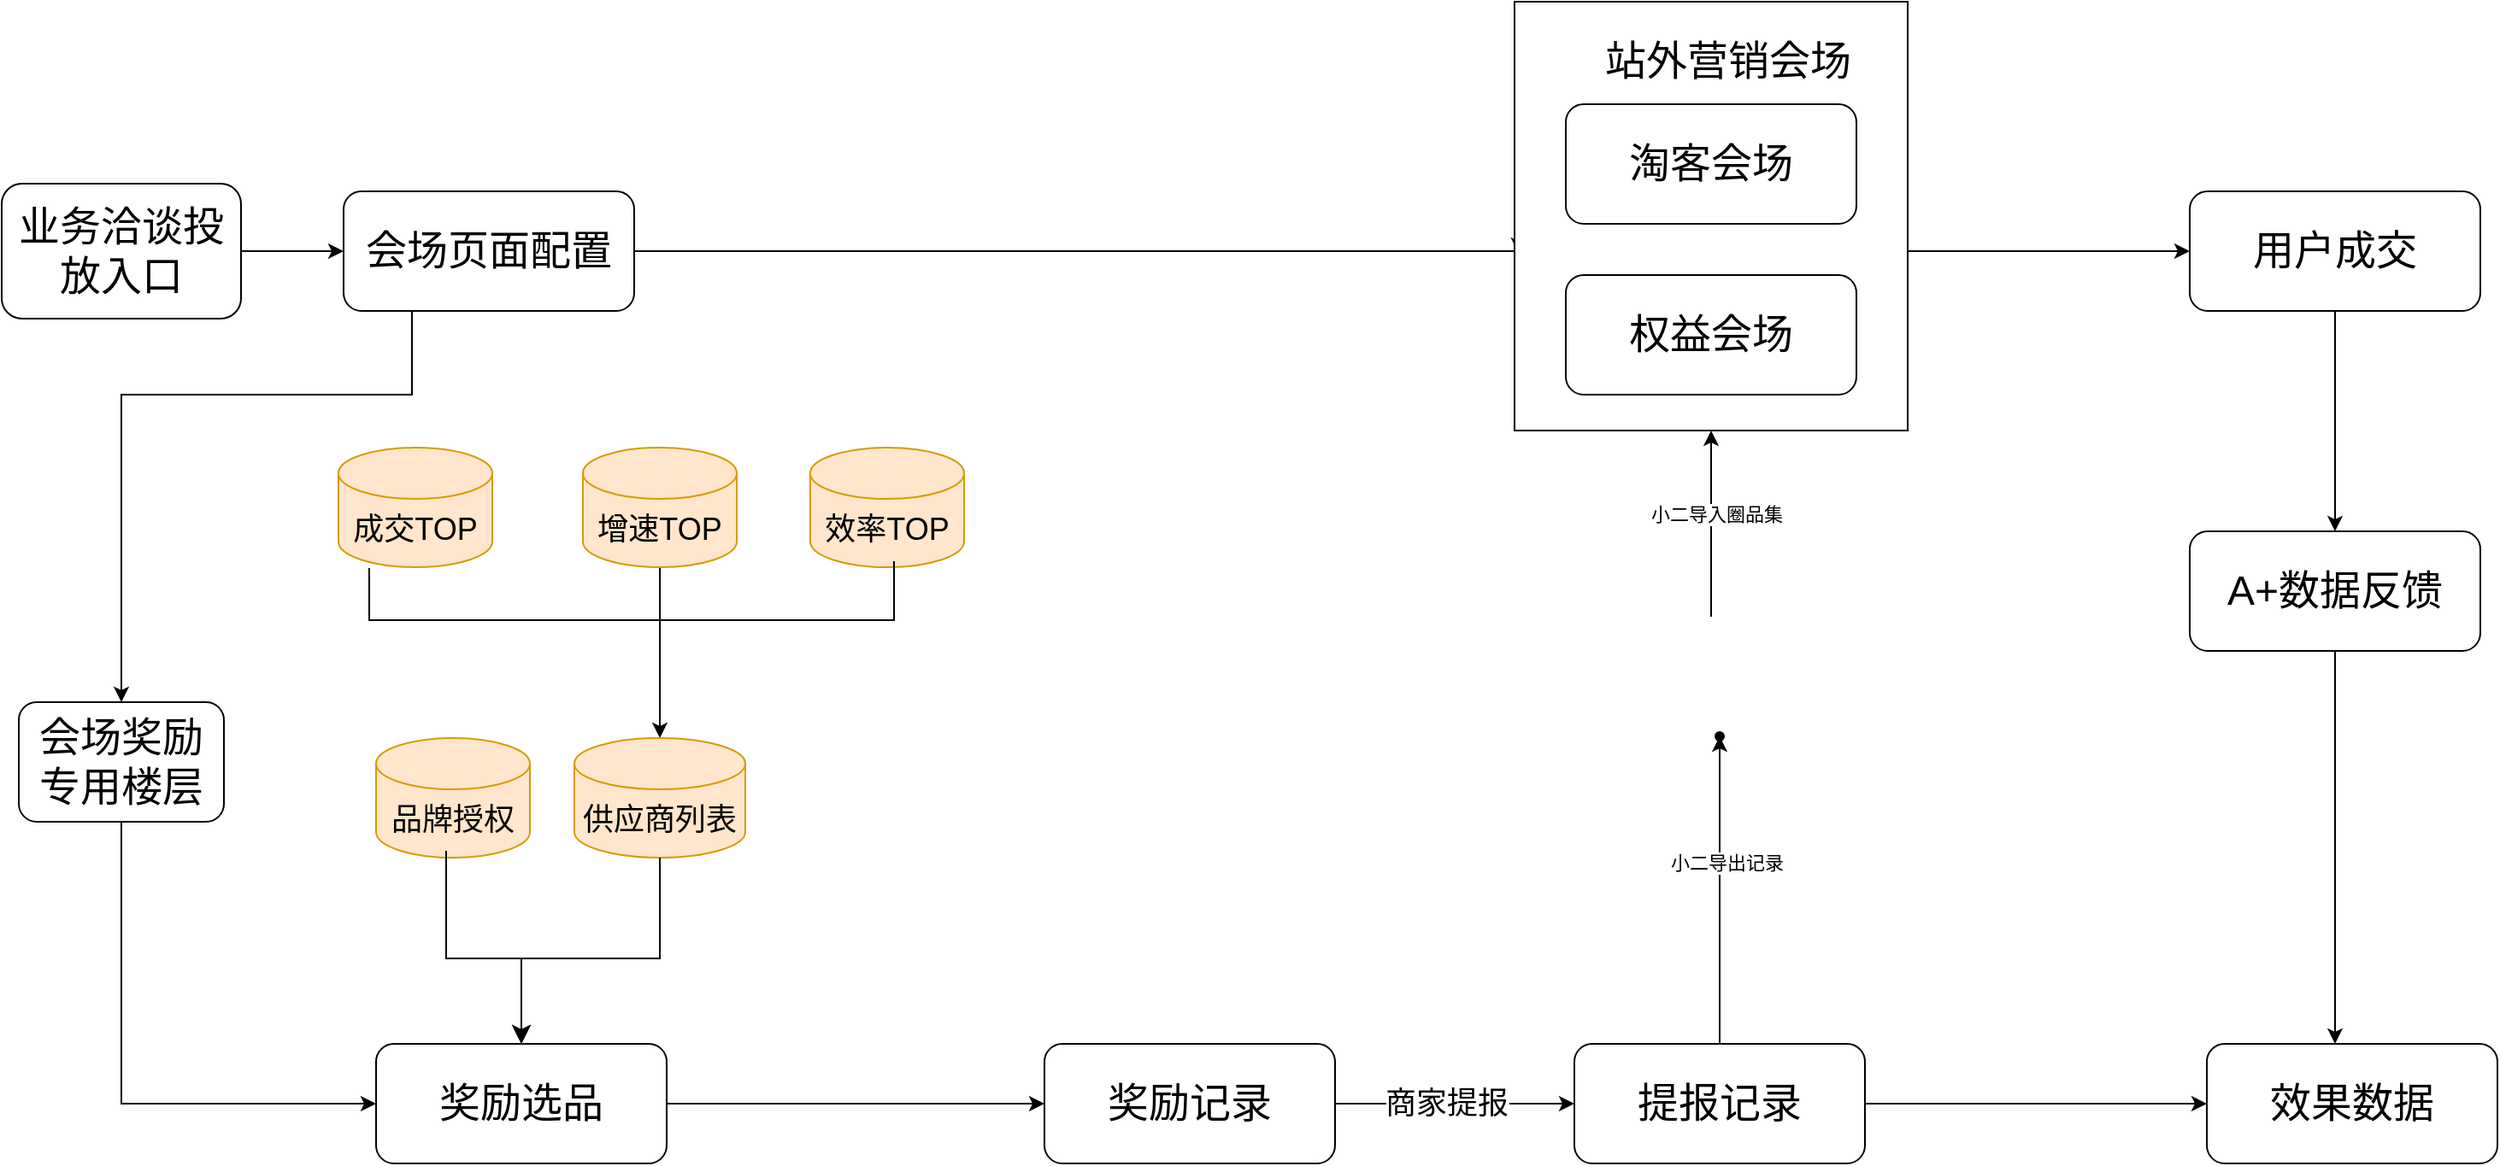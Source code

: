 <mxfile version="21.7.4" type="github">
  <diagram name="第 1 页" id="BmpL1vZxA9DmMoctIMRf">
    <mxGraphModel dx="2074" dy="1154" grid="1" gridSize="10" guides="1" tooltips="1" connect="1" arrows="1" fold="1" page="1" pageScale="1" pageWidth="4681" pageHeight="3300" math="0" shadow="0">
      <root>
        <mxCell id="0" />
        <mxCell id="1" parent="0" />
        <mxCell id="Q-oLn1-LLZS8o8Vc9U99-69" value="" style="edgeStyle=orthogonalEdgeStyle;rounded=0;orthogonalLoop=1;jettySize=auto;html=1;" edge="1" parent="1" source="Q-oLn1-LLZS8o8Vc9U99-1" target="Q-oLn1-LLZS8o8Vc9U99-2">
          <mxGeometry relative="1" as="geometry" />
        </mxCell>
        <mxCell id="Q-oLn1-LLZS8o8Vc9U99-1" value="&lt;font style=&quot;font-size: 24px;&quot;&gt;业务洽谈投放入口&lt;/font&gt;" style="rounded=1;whiteSpace=wrap;html=1;" vertex="1" parent="1">
          <mxGeometry x="170" y="266.5" width="140" height="79" as="geometry" />
        </mxCell>
        <mxCell id="Q-oLn1-LLZS8o8Vc9U99-71" value="" style="edgeStyle=orthogonalEdgeStyle;rounded=0;orthogonalLoop=1;jettySize=auto;html=1;entryX=0.01;entryY=0.586;entryDx=0;entryDy=0;entryPerimeter=0;" edge="1" parent="1" source="Q-oLn1-LLZS8o8Vc9U99-2" target="Q-oLn1-LLZS8o8Vc9U99-56">
          <mxGeometry relative="1" as="geometry">
            <mxPoint x="1050" y="325" as="targetPoint" />
            <Array as="points">
              <mxPoint x="1057" y="306" />
            </Array>
          </mxGeometry>
        </mxCell>
        <mxCell id="Q-oLn1-LLZS8o8Vc9U99-86" value="" style="edgeStyle=orthogonalEdgeStyle;rounded=0;orthogonalLoop=1;jettySize=auto;html=1;" edge="1" parent="1" source="Q-oLn1-LLZS8o8Vc9U99-2" target="Q-oLn1-LLZS8o8Vc9U99-3">
          <mxGeometry relative="1" as="geometry">
            <Array as="points">
              <mxPoint x="410" y="390" />
              <mxPoint x="240" y="390" />
            </Array>
          </mxGeometry>
        </mxCell>
        <mxCell id="Q-oLn1-LLZS8o8Vc9U99-2" value="&lt;font style=&quot;font-size: 24px;&quot;&gt;会场页面配置&lt;/font&gt;" style="rounded=1;whiteSpace=wrap;html=1;" vertex="1" parent="1">
          <mxGeometry x="370" y="271" width="170" height="70" as="geometry" />
        </mxCell>
        <mxCell id="Q-oLn1-LLZS8o8Vc9U99-85" value="" style="edgeStyle=orthogonalEdgeStyle;rounded=0;orthogonalLoop=1;jettySize=auto;html=1;entryX=0;entryY=0.5;entryDx=0;entryDy=0;exitX=0.5;exitY=1;exitDx=0;exitDy=0;" edge="1" parent="1" source="Q-oLn1-LLZS8o8Vc9U99-3" target="Q-oLn1-LLZS8o8Vc9U99-52">
          <mxGeometry relative="1" as="geometry">
            <mxPoint x="475" y="745" as="targetPoint" />
          </mxGeometry>
        </mxCell>
        <mxCell id="Q-oLn1-LLZS8o8Vc9U99-3" value="&lt;font style=&quot;font-size: 24px;&quot;&gt;会场奖励专用楼层&lt;/font&gt;" style="rounded=1;whiteSpace=wrap;html=1;" vertex="1" parent="1">
          <mxGeometry x="180" y="570" width="120" height="70" as="geometry" />
        </mxCell>
        <mxCell id="Q-oLn1-LLZS8o8Vc9U99-7" value="&lt;font style=&quot;font-weight: normal; font-size: 18px;&quot;&gt;成交TOP&lt;/font&gt;" style="shape=cylinder3;whiteSpace=wrap;html=1;boundedLbl=1;backgroundOutline=1;size=15;fillColor=#ffe6cc;strokeColor=#d79b00;fontStyle=1" vertex="1" parent="1">
          <mxGeometry x="367" y="421" width="90" height="70" as="geometry" />
        </mxCell>
        <mxCell id="Q-oLn1-LLZS8o8Vc9U99-91" value="" style="edgeStyle=orthogonalEdgeStyle;rounded=0;orthogonalLoop=1;jettySize=auto;html=1;" edge="1" parent="1" source="Q-oLn1-LLZS8o8Vc9U99-48" target="Q-oLn1-LLZS8o8Vc9U99-51">
          <mxGeometry relative="1" as="geometry" />
        </mxCell>
        <mxCell id="Q-oLn1-LLZS8o8Vc9U99-48" value="&lt;font style=&quot;font-weight: normal; font-size: 18px;&quot;&gt;增速TOP&lt;/font&gt;" style="shape=cylinder3;whiteSpace=wrap;html=1;boundedLbl=1;backgroundOutline=1;size=15;fillColor=#ffe6cc;strokeColor=#d79b00;fontStyle=1" vertex="1" parent="1">
          <mxGeometry x="510" y="421" width="90" height="70" as="geometry" />
        </mxCell>
        <mxCell id="Q-oLn1-LLZS8o8Vc9U99-49" value="&lt;font style=&quot;font-weight: normal; font-size: 18px;&quot;&gt;效率TOP&lt;/font&gt;" style="shape=cylinder3;whiteSpace=wrap;html=1;boundedLbl=1;backgroundOutline=1;size=15;fillColor=#ffe6cc;strokeColor=#d79b00;fontStyle=1" vertex="1" parent="1">
          <mxGeometry x="643" y="421" width="90" height="70" as="geometry" />
        </mxCell>
        <mxCell id="Q-oLn1-LLZS8o8Vc9U99-50" value="&lt;font style=&quot;font-weight: normal; font-size: 18px;&quot;&gt;品牌授权&lt;/font&gt;" style="shape=cylinder3;whiteSpace=wrap;html=1;boundedLbl=1;backgroundOutline=1;size=15;fillColor=#ffe6cc;strokeColor=#d79b00;fontStyle=1" vertex="1" parent="1">
          <mxGeometry x="389" y="591" width="90" height="70" as="geometry" />
        </mxCell>
        <mxCell id="Q-oLn1-LLZS8o8Vc9U99-51" value="&lt;font style=&quot;font-weight: normal; font-size: 18px;&quot;&gt;供应商列表&lt;/font&gt;" style="shape=cylinder3;whiteSpace=wrap;html=1;boundedLbl=1;backgroundOutline=1;size=15;fillColor=#ffe6cc;strokeColor=#d79b00;fontStyle=1" vertex="1" parent="1">
          <mxGeometry x="505" y="591" width="100" height="70" as="geometry" />
        </mxCell>
        <mxCell id="Q-oLn1-LLZS8o8Vc9U99-83" value="" style="edgeStyle=orthogonalEdgeStyle;rounded=0;orthogonalLoop=1;jettySize=auto;html=1;entryX=0;entryY=0.5;entryDx=0;entryDy=0;" edge="1" parent="1" source="Q-oLn1-LLZS8o8Vc9U99-52" target="Q-oLn1-LLZS8o8Vc9U99-53">
          <mxGeometry relative="1" as="geometry">
            <mxPoint x="810" y="805" as="targetPoint" />
          </mxGeometry>
        </mxCell>
        <mxCell id="Q-oLn1-LLZS8o8Vc9U99-52" value="&lt;font style=&quot;font-size: 24px;&quot;&gt;奖励选品&lt;/font&gt;" style="rounded=1;whiteSpace=wrap;html=1;" vertex="1" parent="1">
          <mxGeometry x="389" y="770" width="170" height="70" as="geometry" />
        </mxCell>
        <mxCell id="Q-oLn1-LLZS8o8Vc9U99-63" value="" style="edgeStyle=orthogonalEdgeStyle;rounded=0;orthogonalLoop=1;jettySize=auto;html=1;" edge="1" parent="1" source="Q-oLn1-LLZS8o8Vc9U99-53" target="Q-oLn1-LLZS8o8Vc9U99-54">
          <mxGeometry relative="1" as="geometry" />
        </mxCell>
        <mxCell id="Q-oLn1-LLZS8o8Vc9U99-64" value="&lt;font style=&quot;font-size: 18px;&quot;&gt;商家提报&lt;/font&gt;" style="edgeLabel;html=1;align=center;verticalAlign=middle;resizable=0;points=[];" vertex="1" connectable="0" parent="Q-oLn1-LLZS8o8Vc9U99-63">
          <mxGeometry x="-0.247" y="2" relative="1" as="geometry">
            <mxPoint x="12" y="2" as="offset" />
          </mxGeometry>
        </mxCell>
        <mxCell id="Q-oLn1-LLZS8o8Vc9U99-53" value="&lt;font style=&quot;font-size: 24px;&quot;&gt;奖励记录&lt;/font&gt;" style="rounded=1;whiteSpace=wrap;html=1;" vertex="1" parent="1">
          <mxGeometry x="780" y="770" width="170" height="70" as="geometry" />
        </mxCell>
        <mxCell id="Q-oLn1-LLZS8o8Vc9U99-59" value="" style="edgeStyle=orthogonalEdgeStyle;rounded=0;orthogonalLoop=1;jettySize=auto;html=1;" edge="1" parent="1" source="Q-oLn1-LLZS8o8Vc9U99-54" target="Q-oLn1-LLZS8o8Vc9U99-58">
          <mxGeometry relative="1" as="geometry" />
        </mxCell>
        <mxCell id="Q-oLn1-LLZS8o8Vc9U99-60" value="小二导出记录" style="edgeLabel;html=1;align=center;verticalAlign=middle;resizable=0;points=[];" vertex="1" connectable="0" parent="Q-oLn1-LLZS8o8Vc9U99-59">
          <mxGeometry x="0.183" y="-4" relative="1" as="geometry">
            <mxPoint as="offset" />
          </mxGeometry>
        </mxCell>
        <mxCell id="Q-oLn1-LLZS8o8Vc9U99-81" value="" style="edgeStyle=orthogonalEdgeStyle;rounded=0;orthogonalLoop=1;jettySize=auto;html=1;entryX=0;entryY=0.5;entryDx=0;entryDy=0;" edge="1" parent="1" source="Q-oLn1-LLZS8o8Vc9U99-54" target="Q-oLn1-LLZS8o8Vc9U99-55">
          <mxGeometry relative="1" as="geometry">
            <mxPoint x="1425" y="805" as="targetPoint" />
          </mxGeometry>
        </mxCell>
        <mxCell id="Q-oLn1-LLZS8o8Vc9U99-54" value="&lt;font style=&quot;font-size: 24px;&quot;&gt;提报记录&lt;/font&gt;" style="rounded=1;whiteSpace=wrap;html=1;" vertex="1" parent="1">
          <mxGeometry x="1090" y="770" width="170" height="70" as="geometry" />
        </mxCell>
        <mxCell id="Q-oLn1-LLZS8o8Vc9U99-55" value="&lt;font style=&quot;font-size: 24px;&quot;&gt;效果数据&lt;/font&gt;" style="rounded=1;whiteSpace=wrap;html=1;" vertex="1" parent="1">
          <mxGeometry x="1460" y="770" width="170" height="70" as="geometry" />
        </mxCell>
        <mxCell id="Q-oLn1-LLZS8o8Vc9U99-75" value="" style="edgeStyle=orthogonalEdgeStyle;rounded=0;orthogonalLoop=1;jettySize=auto;html=1;entryX=0;entryY=0.5;entryDx=0;entryDy=0;" edge="1" parent="1" source="Q-oLn1-LLZS8o8Vc9U99-56" target="Q-oLn1-LLZS8o8Vc9U99-67">
          <mxGeometry relative="1" as="geometry">
            <mxPoint x="1480" y="306" as="targetPoint" />
            <Array as="points">
              <mxPoint x="1330" y="306" />
              <mxPoint x="1330" y="306" />
            </Array>
          </mxGeometry>
        </mxCell>
        <mxCell id="Q-oLn1-LLZS8o8Vc9U99-56" value="" style="rounded=0;whiteSpace=wrap;html=1;" vertex="1" parent="1">
          <mxGeometry x="1055" y="160" width="230" height="251" as="geometry" />
        </mxCell>
        <mxCell id="Q-oLn1-LLZS8o8Vc9U99-57" value="" style="group" vertex="1" connectable="0" parent="1">
          <mxGeometry x="1140" y="510" width="70" height="90" as="geometry" />
        </mxCell>
        <mxCell id="Q-oLn1-LLZS8o8Vc9U99-8" value="" style="group" vertex="1" connectable="0" parent="Q-oLn1-LLZS8o8Vc9U99-57">
          <mxGeometry width="70" height="90" as="geometry" />
        </mxCell>
        <mxCell id="Q-oLn1-LLZS8o8Vc9U99-10" value="" style="shape=image;verticalLabelPosition=bottom;labelBackgroundColor=default;verticalAlign=top;aspect=fixed;imageAspect=0;image=https://images.freeimages.com/fic/images/icons/2795/office_2013_hd/2000/excel.png;movable=0;resizable=0;rotatable=0;deletable=0;editable=0;locked=1;connectable=0;" vertex="1" parent="Q-oLn1-LLZS8o8Vc9U99-8">
          <mxGeometry x="30" width="40" height="40" as="geometry" />
        </mxCell>
        <mxCell id="Q-oLn1-LLZS8o8Vc9U99-58" value="" style="shape=waypoint;sketch=0;size=6;pointerEvents=1;points=[];fillColor=default;resizable=0;rotatable=0;perimeter=centerPerimeter;snapToPoint=1;rounded=1;" vertex="1" parent="Q-oLn1-LLZS8o8Vc9U99-8">
          <mxGeometry x="25" y="70" width="20" height="20" as="geometry" />
        </mxCell>
        <mxCell id="Q-oLn1-LLZS8o8Vc9U99-9" value="" style="shape=image;verticalLabelPosition=bottom;labelBackgroundColor=default;verticalAlign=top;aspect=fixed;imageAspect=0;image=https://cdn-icons-png.flaticon.com/512/40/40031.png;" vertex="1" parent="Q-oLn1-LLZS8o8Vc9U99-57">
          <mxGeometry y="10" width="60" height="60" as="geometry" />
        </mxCell>
        <mxCell id="Q-oLn1-LLZS8o8Vc9U99-61" value="" style="edgeStyle=orthogonalEdgeStyle;rounded=0;orthogonalLoop=1;jettySize=auto;html=1;" edge="1" parent="1" source="Q-oLn1-LLZS8o8Vc9U99-9" target="Q-oLn1-LLZS8o8Vc9U99-56">
          <mxGeometry relative="1" as="geometry" />
        </mxCell>
        <mxCell id="Q-oLn1-LLZS8o8Vc9U99-62" value="小二导入圈品集" style="edgeLabel;html=1;align=center;verticalAlign=middle;resizable=0;points=[];" vertex="1" connectable="0" parent="Q-oLn1-LLZS8o8Vc9U99-61">
          <mxGeometry x="0.109" y="-3" relative="1" as="geometry">
            <mxPoint as="offset" />
          </mxGeometry>
        </mxCell>
        <mxCell id="Q-oLn1-LLZS8o8Vc9U99-65" value="&lt;font style=&quot;font-size: 24px;&quot;&gt;淘客会场&lt;/font&gt;" style="rounded=1;whiteSpace=wrap;html=1;" vertex="1" parent="1">
          <mxGeometry x="1085" y="220" width="170" height="70" as="geometry" />
        </mxCell>
        <mxCell id="Q-oLn1-LLZS8o8Vc9U99-66" value="&lt;font style=&quot;font-size: 24px;&quot;&gt;权益会场&lt;/font&gt;" style="rounded=1;whiteSpace=wrap;html=1;" vertex="1" parent="1">
          <mxGeometry x="1085" y="320" width="170" height="70" as="geometry" />
        </mxCell>
        <mxCell id="Q-oLn1-LLZS8o8Vc9U99-88" value="" style="edgeStyle=orthogonalEdgeStyle;rounded=0;orthogonalLoop=1;jettySize=auto;html=1;entryX=0.5;entryY=0;entryDx=0;entryDy=0;" edge="1" parent="1" source="Q-oLn1-LLZS8o8Vc9U99-67" target="Q-oLn1-LLZS8o8Vc9U99-68">
          <mxGeometry relative="1" as="geometry">
            <mxPoint x="1535" y="456" as="targetPoint" />
          </mxGeometry>
        </mxCell>
        <mxCell id="Q-oLn1-LLZS8o8Vc9U99-67" value="&lt;font style=&quot;font-size: 24px;&quot;&gt;用户成交&lt;/font&gt;" style="rounded=1;whiteSpace=wrap;html=1;" vertex="1" parent="1">
          <mxGeometry x="1450" y="271" width="170" height="70" as="geometry" />
        </mxCell>
        <mxCell id="Q-oLn1-LLZS8o8Vc9U99-79" value="" style="edgeStyle=orthogonalEdgeStyle;rounded=0;orthogonalLoop=1;jettySize=auto;html=1;exitX=0.5;exitY=1;exitDx=0;exitDy=0;" edge="1" parent="1" source="Q-oLn1-LLZS8o8Vc9U99-68" target="Q-oLn1-LLZS8o8Vc9U99-55">
          <mxGeometry relative="1" as="geometry">
            <mxPoint x="1845" y="710" as="targetPoint" />
            <Array as="points">
              <mxPoint x="1535" y="670" />
              <mxPoint x="1535" y="670" />
            </Array>
          </mxGeometry>
        </mxCell>
        <mxCell id="Q-oLn1-LLZS8o8Vc9U99-68" value="&lt;font style=&quot;font-size: 24px;&quot;&gt;A+数据反馈&lt;/font&gt;" style="rounded=1;whiteSpace=wrap;html=1;" vertex="1" parent="1">
          <mxGeometry x="1450" y="470" width="170" height="70" as="geometry" />
        </mxCell>
        <mxCell id="Q-oLn1-LLZS8o8Vc9U99-92" value="" style="shape=partialRectangle;whiteSpace=wrap;html=1;bottom=0;right=0;fillColor=none;rotation=-90;" vertex="1" parent="1">
          <mxGeometry x="457" y="420" width="30" height="174" as="geometry" />
        </mxCell>
        <mxCell id="Q-oLn1-LLZS8o8Vc9U99-93" value="" style="shape=partialRectangle;whiteSpace=wrap;html=1;bottom=0;right=0;fillColor=none;rotation=-180;" vertex="1" parent="1">
          <mxGeometry x="559" y="488" width="133" height="34" as="geometry" />
        </mxCell>
        <mxCell id="Q-oLn1-LLZS8o8Vc9U99-97" value="&lt;font style=&quot;font-size: 24px;&quot;&gt;站外营销会场&lt;/font&gt;" style="text;html=1;strokeColor=none;fillColor=none;align=center;verticalAlign=middle;whiteSpace=wrap;rounded=0;" vertex="1" parent="1">
          <mxGeometry x="1105" y="180" width="150" height="30" as="geometry" />
        </mxCell>
        <mxCell id="Q-oLn1-LLZS8o8Vc9U99-99" value="" style="edgeStyle=segmentEdgeStyle;endArrow=classic;html=1;curved=0;rounded=0;endSize=8;startSize=8;entryX=0.5;entryY=0;entryDx=0;entryDy=0;" edge="1" parent="1" target="Q-oLn1-LLZS8o8Vc9U99-52">
          <mxGeometry width="50" height="50" relative="1" as="geometry">
            <mxPoint x="430" y="660" as="sourcePoint" />
            <mxPoint x="460" y="700" as="targetPoint" />
            <Array as="points">
              <mxPoint x="430" y="657" />
              <mxPoint x="430" y="720" />
              <mxPoint x="474" y="720" />
            </Array>
          </mxGeometry>
        </mxCell>
        <mxCell id="Q-oLn1-LLZS8o8Vc9U99-101" value="" style="edgeStyle=segmentEdgeStyle;endArrow=classic;html=1;curved=0;rounded=0;endSize=8;startSize=8;exitX=0.5;exitY=1;exitDx=0;exitDy=0;exitPerimeter=0;entryX=0.5;entryY=0;entryDx=0;entryDy=0;" edge="1" parent="1" source="Q-oLn1-LLZS8o8Vc9U99-51" target="Q-oLn1-LLZS8o8Vc9U99-52">
          <mxGeometry width="50" height="50" relative="1" as="geometry">
            <mxPoint x="540" y="720" as="sourcePoint" />
            <mxPoint x="590" y="670" as="targetPoint" />
            <Array as="points">
              <mxPoint x="555" y="720" />
              <mxPoint x="474" y="720" />
            </Array>
          </mxGeometry>
        </mxCell>
      </root>
    </mxGraphModel>
  </diagram>
</mxfile>
